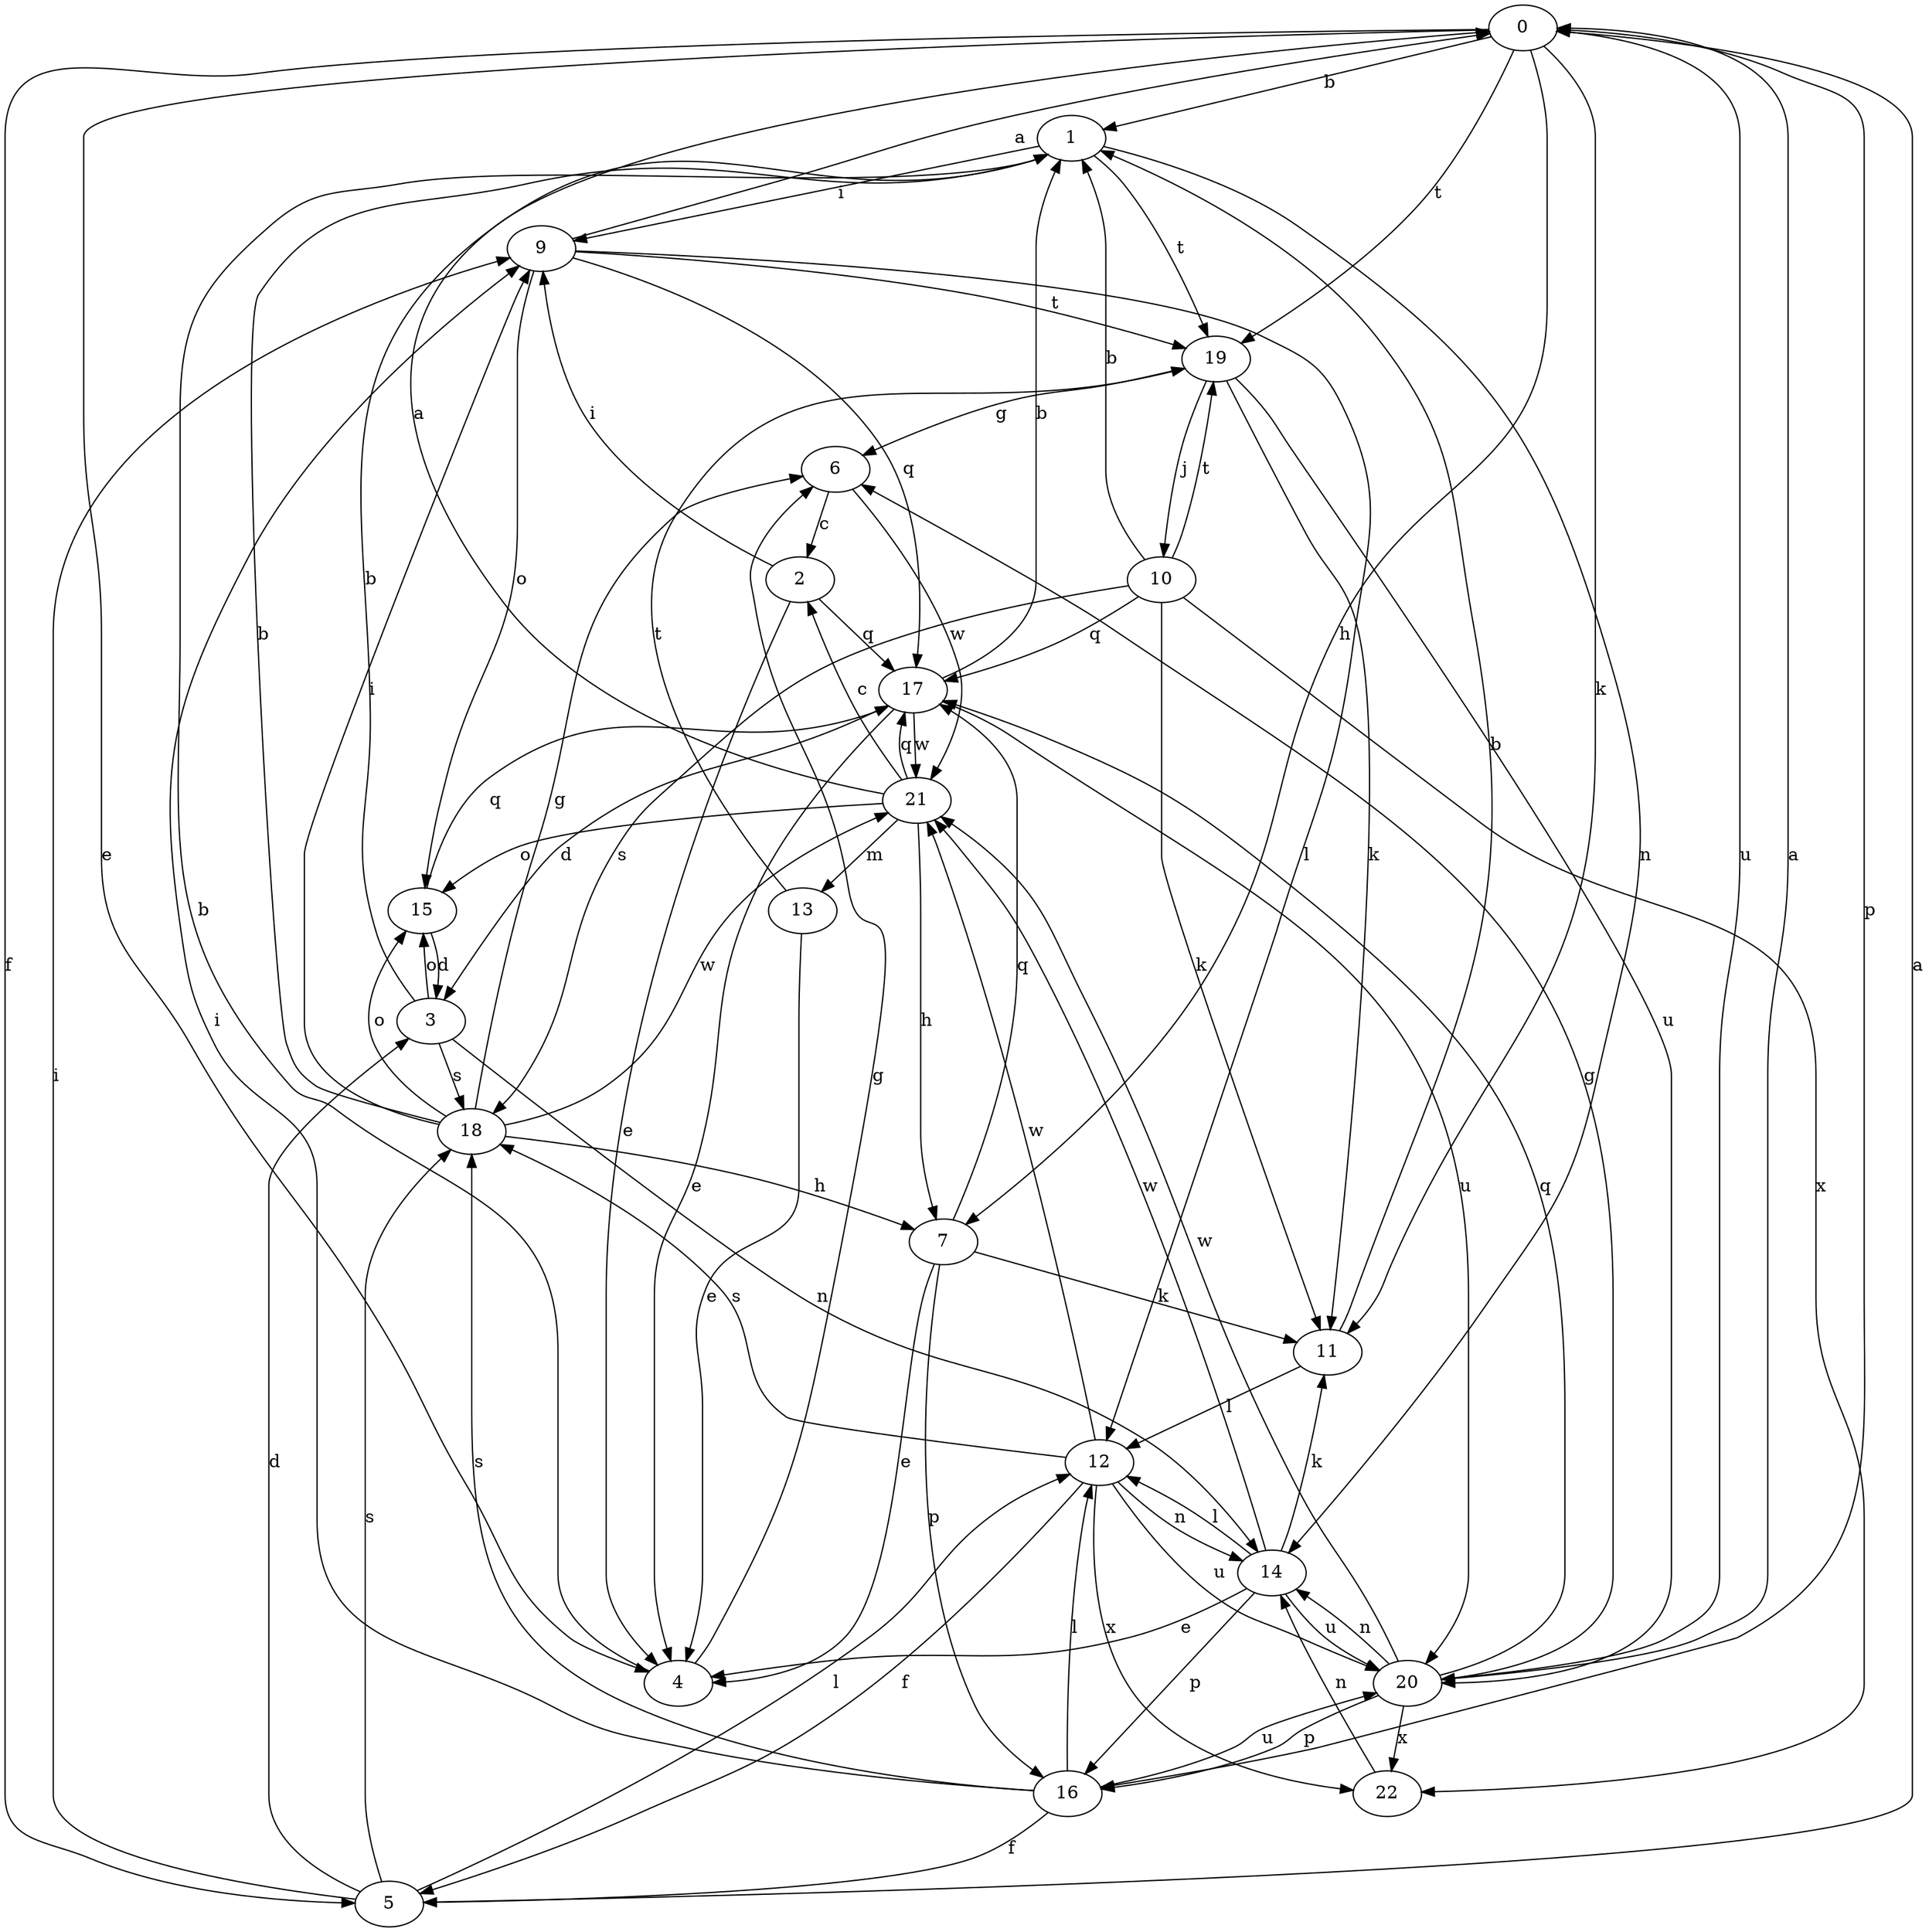 strict digraph  {
0;
1;
2;
3;
4;
5;
6;
7;
9;
10;
11;
12;
13;
14;
15;
16;
17;
18;
19;
20;
21;
22;
0 -> 1  [label=b];
0 -> 4  [label=e];
0 -> 5  [label=f];
0 -> 7  [label=h];
0 -> 11  [label=k];
0 -> 16  [label=p];
0 -> 19  [label=t];
0 -> 20  [label=u];
1 -> 9  [label=i];
1 -> 14  [label=n];
1 -> 19  [label=t];
2 -> 4  [label=e];
2 -> 9  [label=i];
2 -> 17  [label=q];
3 -> 1  [label=b];
3 -> 14  [label=n];
3 -> 15  [label=o];
3 -> 18  [label=s];
4 -> 1  [label=b];
4 -> 6  [label=g];
5 -> 0  [label=a];
5 -> 3  [label=d];
5 -> 9  [label=i];
5 -> 12  [label=l];
5 -> 18  [label=s];
6 -> 2  [label=c];
6 -> 21  [label=w];
7 -> 4  [label=e];
7 -> 11  [label=k];
7 -> 16  [label=p];
7 -> 17  [label=q];
9 -> 0  [label=a];
9 -> 12  [label=l];
9 -> 15  [label=o];
9 -> 17  [label=q];
9 -> 19  [label=t];
10 -> 1  [label=b];
10 -> 11  [label=k];
10 -> 17  [label=q];
10 -> 18  [label=s];
10 -> 19  [label=t];
10 -> 22  [label=x];
11 -> 1  [label=b];
11 -> 12  [label=l];
12 -> 5  [label=f];
12 -> 14  [label=n];
12 -> 18  [label=s];
12 -> 20  [label=u];
12 -> 21  [label=w];
12 -> 22  [label=x];
13 -> 4  [label=e];
13 -> 19  [label=t];
14 -> 4  [label=e];
14 -> 11  [label=k];
14 -> 12  [label=l];
14 -> 16  [label=p];
14 -> 20  [label=u];
14 -> 21  [label=w];
15 -> 3  [label=d];
15 -> 17  [label=q];
16 -> 5  [label=f];
16 -> 9  [label=i];
16 -> 12  [label=l];
16 -> 18  [label=s];
16 -> 20  [label=u];
17 -> 1  [label=b];
17 -> 3  [label=d];
17 -> 4  [label=e];
17 -> 20  [label=u];
17 -> 21  [label=w];
18 -> 1  [label=b];
18 -> 6  [label=g];
18 -> 7  [label=h];
18 -> 9  [label=i];
18 -> 15  [label=o];
18 -> 21  [label=w];
19 -> 6  [label=g];
19 -> 10  [label=j];
19 -> 11  [label=k];
19 -> 20  [label=u];
20 -> 0  [label=a];
20 -> 6  [label=g];
20 -> 14  [label=n];
20 -> 16  [label=p];
20 -> 17  [label=q];
20 -> 21  [label=w];
20 -> 22  [label=x];
21 -> 0  [label=a];
21 -> 2  [label=c];
21 -> 7  [label=h];
21 -> 13  [label=m];
21 -> 15  [label=o];
21 -> 17  [label=q];
22 -> 14  [label=n];
}
